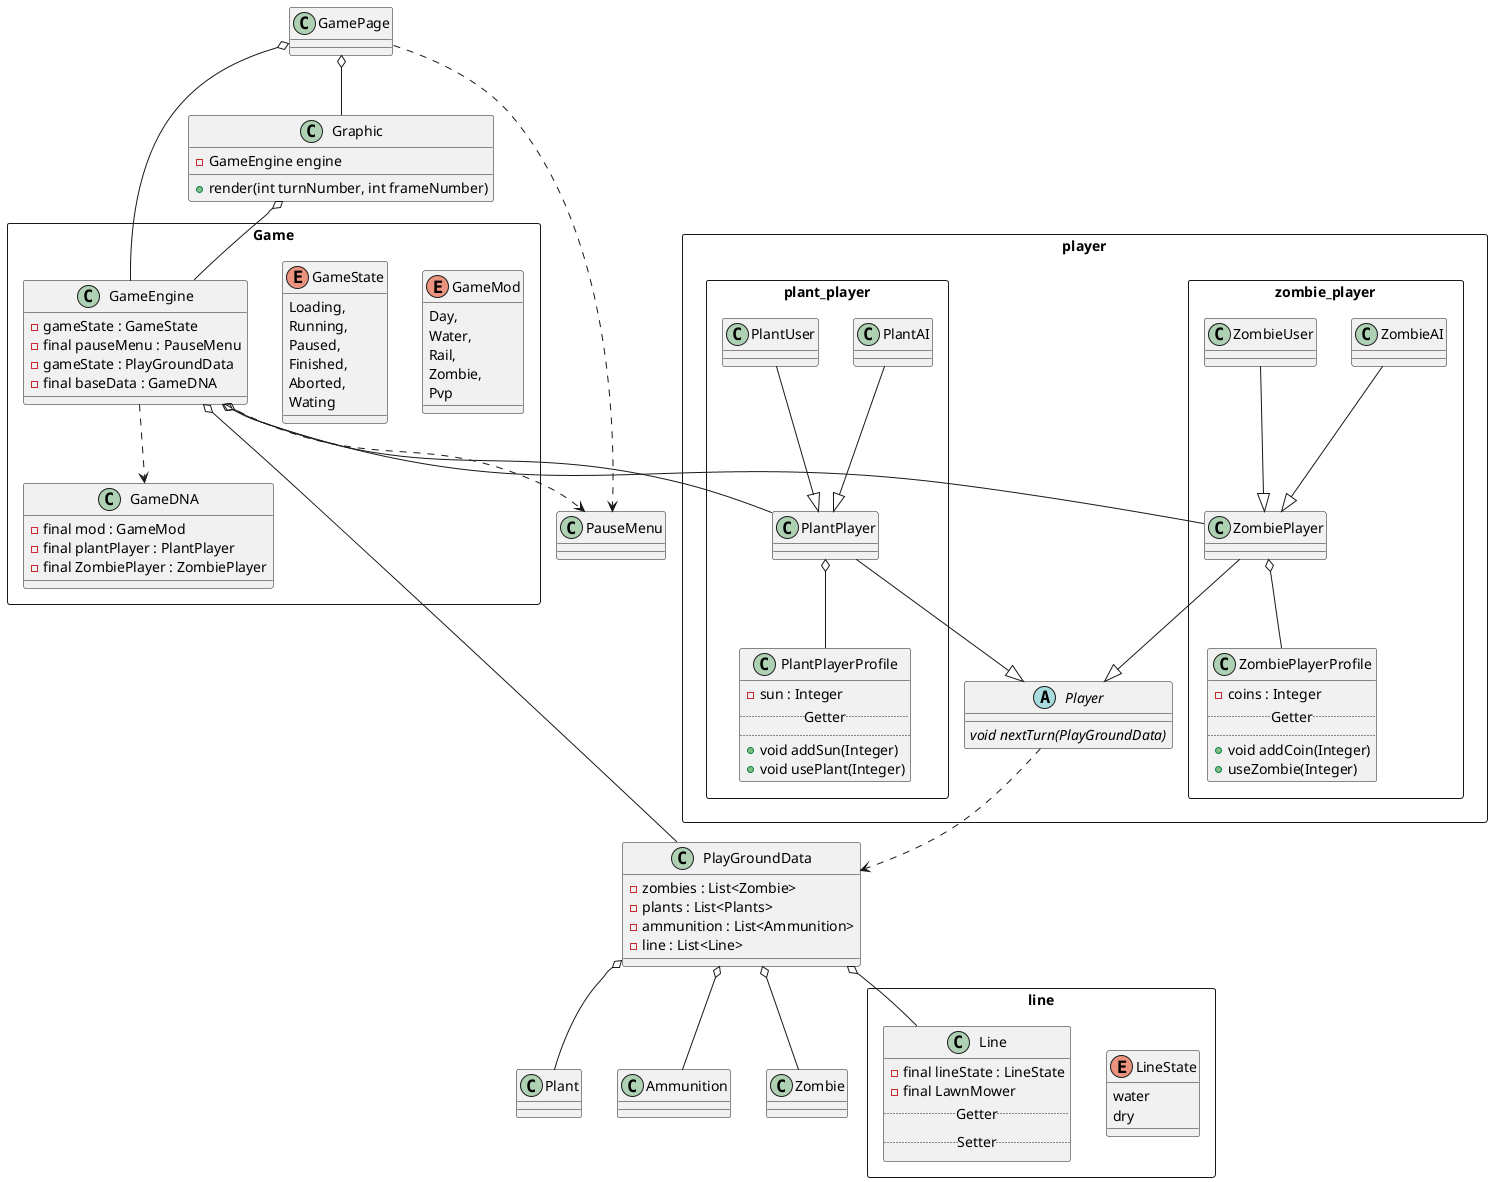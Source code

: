 @startuml

class GamePage {

}

class Graphic {
  -GameEngine engine
  +render(int turnNumber, int frameNumber)
}

package Game <<Rectangle>> {

  enum GameMod {
    Day,
    Water,
    Rail,
    Zombie,
    Pvp
  }

  enum GameState {
     Loading,
     Running,
     Paused,
     Finished,
     Aborted,
     Wating 
  }

  class GameDNA {
    - final mod : GameMod
    - final plantPlayer : PlantPlayer
    - final ZombiePlayer : ZombiePlayer
  }

  class GameEngine {
    - gameState : GameState
    - final pauseMenu : PauseMenu
    - gameState : PlayGroundData
    - final baseData : GameDNA
  }

}

class PlayGroundData {
  - zombies : List<Zombie>
  - plants : List<Plants>
  - ammunition : List<Ammunition>
  - line : List<Line>
}

class PauseMenu {

}

package line <<Rectangle>> {

  enum LineState {
    water
    dry
  }

  class Line {
      - final lineState : LineState
      - final LawnMower
      ..Getter..
      ..Setter..
  }

}

package player <<Rectangle>> {

  abstract class Player {
    {abstract} void nextTurn(PlayGroundData)
  }

  package zombie_player <<Rectangle>> {

    class ZombiePlayer {

    }

    class ZombieAI {

    }

    class ZombieUser {

    }

    class ZombiePlayerProfile {
        - coins : Integer
        ..Getter..
        ..
        + void addCoin(Integer)
        + useZombie(Integer)
    }

  }


  package plant_player <<Rectangle>> {
    class PlantPlayer {

    }

    class PlantAI {

    }

    class PlantUser {

    }

    class PlantPlayerProfile {
        - sun : Integer
        ..Getter..
        ..
        + void addSun(Integer)
        + void usePlant(Integer)
    }

  }

}

ZombiePlayer o-- ZombiePlayerProfile
ZombiePlayer --|> Player
ZombieAI --|> ZombiePlayer
ZombieUser --|> ZombiePlayer

GameEngine ..> GameDNA
GameEngine o-- PlayGroundData
GameEngine ..> PauseMenu
GameEngine o-- ZombiePlayer
GameEngine o-- PlantPlayer

PlantPlayer o-- PlantPlayerProfile
PlantPlayer --|> Player
PlantAI --|> PlantPlayer
PlantUser --|> PlantPlayer

PlayGroundData o-- Line
PlayGroundData o-- Zombie
PlayGroundData o-- Plant
PlayGroundData o-- Ammunition

GamePage o-- Graphic
Graphic o-- GameEngine
GamePage ..> PauseMenu


GamePage o-- GameEngine

Player ..> PlayGroundData

@enduml

